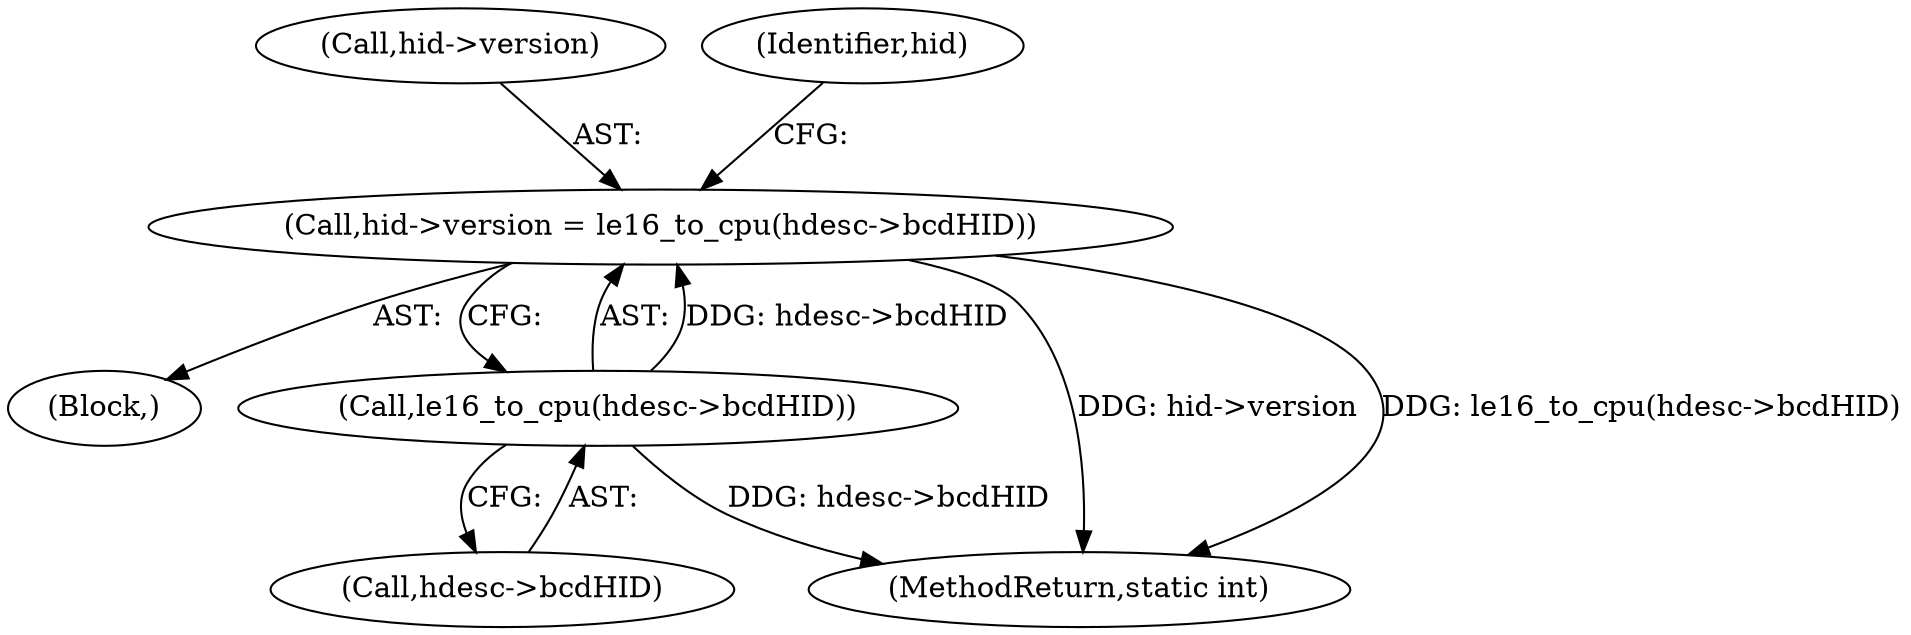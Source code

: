 digraph "0_linux_f043bfc98c193c284e2cd768fefabe18ac2fed9b@pointer" {
"1000230" [label="(Call,hid->version = le16_to_cpu(hdesc->bcdHID))"];
"1000234" [label="(Call,le16_to_cpu(hdesc->bcdHID))"];
"1000231" [label="(Call,hid->version)"];
"1000240" [label="(Identifier,hid)"];
"1000230" [label="(Call,hid->version = le16_to_cpu(hdesc->bcdHID))"];
"1000103" [label="(Block,)"];
"1000234" [label="(Call,le16_to_cpu(hdesc->bcdHID))"];
"1000369" [label="(MethodReturn,static int)"];
"1000235" [label="(Call,hdesc->bcdHID)"];
"1000230" -> "1000103"  [label="AST: "];
"1000230" -> "1000234"  [label="CFG: "];
"1000231" -> "1000230"  [label="AST: "];
"1000234" -> "1000230"  [label="AST: "];
"1000240" -> "1000230"  [label="CFG: "];
"1000230" -> "1000369"  [label="DDG: hid->version"];
"1000230" -> "1000369"  [label="DDG: le16_to_cpu(hdesc->bcdHID)"];
"1000234" -> "1000230"  [label="DDG: hdesc->bcdHID"];
"1000234" -> "1000235"  [label="CFG: "];
"1000235" -> "1000234"  [label="AST: "];
"1000234" -> "1000369"  [label="DDG: hdesc->bcdHID"];
}
